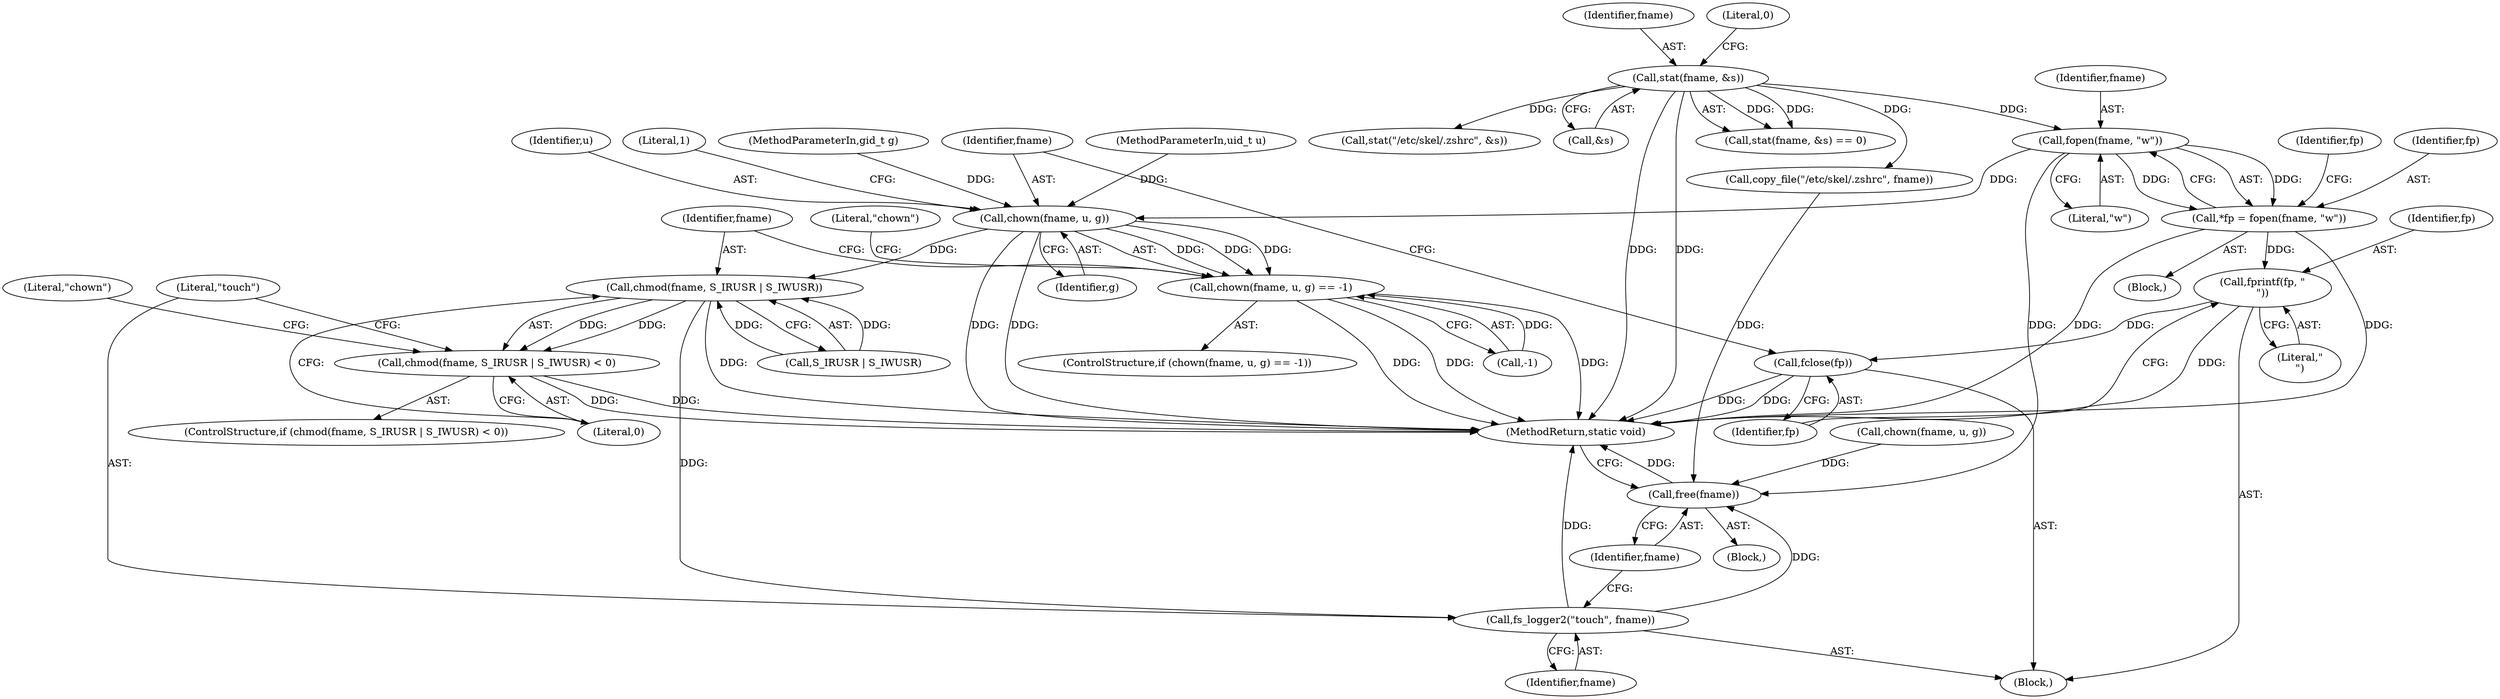 digraph "0_firejail_903fd8a0789ca3cc3c21d84cd0282481515592ef_1@API" {
"1000174" [label="(Call,fopen(fname, \"w\"))"];
"1000127" [label="(Call,stat(fname, &s))"];
"1000172" [label="(Call,*fp = fopen(fname, \"w\"))"];
"1000180" [label="(Call,fprintf(fp, \"\n\"))"];
"1000183" [label="(Call,fclose(fp))"];
"1000187" [label="(Call,chown(fname, u, g))"];
"1000186" [label="(Call,chown(fname, u, g) == -1)"];
"1000197" [label="(Call,chmod(fname, S_IRUSR | S_IWUSR))"];
"1000196" [label="(Call,chmod(fname, S_IRUSR | S_IWUSR) < 0)"];
"1000205" [label="(Call,fs_logger2(\"touch\", fname))"];
"1000208" [label="(Call,free(fname))"];
"1000185" [label="(ControlStructure,if (chown(fname, u, g) == -1))"];
"1000135" [label="(Call,stat(\"/etc/skel/.zshrc\", &s))"];
"1000198" [label="(Identifier,fname)"];
"1000129" [label="(Call,&s)"];
"1000128" [label="(Identifier,fname)"];
"1000197" [label="(Call,chmod(fname, S_IRUSR | S_IWUSR))"];
"1000191" [label="(Call,-1)"];
"1000371" [label="(MethodReturn,static void)"];
"1000187" [label="(Call,chown(fname, u, g))"];
"1000175" [label="(Identifier,fname)"];
"1000127" [label="(Call,stat(fname, &s))"];
"1000176" [label="(Literal,\"w\")"];
"1000194" [label="(Literal,\"chown\")"];
"1000199" [label="(Call,S_IRUSR | S_IWUSR)"];
"1000204" [label="(Literal,\"chown\")"];
"1000179" [label="(Block,)"];
"1000189" [label="(Identifier,u)"];
"1000209" [label="(Identifier,fname)"];
"1000192" [label="(Literal,1)"];
"1000107" [label="(MethodParameterIn,gid_t g)"];
"1000170" [label="(Block,)"];
"1000188" [label="(Identifier,fname)"];
"1000181" [label="(Identifier,fp)"];
"1000205" [label="(Call,fs_logger2(\"touch\", fname))"];
"1000196" [label="(Call,chmod(fname, S_IRUSR | S_IWUSR) < 0)"];
"1000206" [label="(Literal,\"touch\")"];
"1000131" [label="(Literal,0)"];
"1000159" [label="(Call,chown(fname, u, g))"];
"1000174" [label="(Call,fopen(fname, \"w\"))"];
"1000184" [label="(Identifier,fp)"];
"1000178" [label="(Identifier,fp)"];
"1000172" [label="(Call,*fp = fopen(fname, \"w\"))"];
"1000182" [label="(Literal,\"\n\")"];
"1000190" [label="(Identifier,g)"];
"1000195" [label="(ControlStructure,if (chmod(fname, S_IRUSR | S_IWUSR) < 0))"];
"1000173" [label="(Identifier,fp)"];
"1000186" [label="(Call,chown(fname, u, g) == -1)"];
"1000208" [label="(Call,free(fname))"];
"1000112" [label="(Block,)"];
"1000126" [label="(Call,stat(fname, &s) == 0)"];
"1000180" [label="(Call,fprintf(fp, \"\n\"))"];
"1000183" [label="(Call,fclose(fp))"];
"1000152" [label="(Call,copy_file(\"/etc/skel/.zshrc\", fname))"];
"1000207" [label="(Identifier,fname)"];
"1000106" [label="(MethodParameterIn,uid_t u)"];
"1000202" [label="(Literal,0)"];
"1000174" -> "1000172"  [label="AST: "];
"1000174" -> "1000176"  [label="CFG: "];
"1000175" -> "1000174"  [label="AST: "];
"1000176" -> "1000174"  [label="AST: "];
"1000172" -> "1000174"  [label="CFG: "];
"1000174" -> "1000172"  [label="DDG: "];
"1000174" -> "1000172"  [label="DDG: "];
"1000127" -> "1000174"  [label="DDG: "];
"1000174" -> "1000187"  [label="DDG: "];
"1000174" -> "1000208"  [label="DDG: "];
"1000127" -> "1000126"  [label="AST: "];
"1000127" -> "1000129"  [label="CFG: "];
"1000128" -> "1000127"  [label="AST: "];
"1000129" -> "1000127"  [label="AST: "];
"1000131" -> "1000127"  [label="CFG: "];
"1000127" -> "1000371"  [label="DDG: "];
"1000127" -> "1000371"  [label="DDG: "];
"1000127" -> "1000126"  [label="DDG: "];
"1000127" -> "1000126"  [label="DDG: "];
"1000127" -> "1000135"  [label="DDG: "];
"1000127" -> "1000152"  [label="DDG: "];
"1000172" -> "1000170"  [label="AST: "];
"1000173" -> "1000172"  [label="AST: "];
"1000178" -> "1000172"  [label="CFG: "];
"1000172" -> "1000371"  [label="DDG: "];
"1000172" -> "1000371"  [label="DDG: "];
"1000172" -> "1000180"  [label="DDG: "];
"1000180" -> "1000179"  [label="AST: "];
"1000180" -> "1000182"  [label="CFG: "];
"1000181" -> "1000180"  [label="AST: "];
"1000182" -> "1000180"  [label="AST: "];
"1000184" -> "1000180"  [label="CFG: "];
"1000180" -> "1000371"  [label="DDG: "];
"1000180" -> "1000183"  [label="DDG: "];
"1000183" -> "1000179"  [label="AST: "];
"1000183" -> "1000184"  [label="CFG: "];
"1000184" -> "1000183"  [label="AST: "];
"1000188" -> "1000183"  [label="CFG: "];
"1000183" -> "1000371"  [label="DDG: "];
"1000183" -> "1000371"  [label="DDG: "];
"1000187" -> "1000186"  [label="AST: "];
"1000187" -> "1000190"  [label="CFG: "];
"1000188" -> "1000187"  [label="AST: "];
"1000189" -> "1000187"  [label="AST: "];
"1000190" -> "1000187"  [label="AST: "];
"1000192" -> "1000187"  [label="CFG: "];
"1000187" -> "1000371"  [label="DDG: "];
"1000187" -> "1000371"  [label="DDG: "];
"1000187" -> "1000186"  [label="DDG: "];
"1000187" -> "1000186"  [label="DDG: "];
"1000187" -> "1000186"  [label="DDG: "];
"1000106" -> "1000187"  [label="DDG: "];
"1000107" -> "1000187"  [label="DDG: "];
"1000187" -> "1000197"  [label="DDG: "];
"1000186" -> "1000185"  [label="AST: "];
"1000186" -> "1000191"  [label="CFG: "];
"1000191" -> "1000186"  [label="AST: "];
"1000194" -> "1000186"  [label="CFG: "];
"1000198" -> "1000186"  [label="CFG: "];
"1000186" -> "1000371"  [label="DDG: "];
"1000186" -> "1000371"  [label="DDG: "];
"1000186" -> "1000371"  [label="DDG: "];
"1000191" -> "1000186"  [label="DDG: "];
"1000197" -> "1000196"  [label="AST: "];
"1000197" -> "1000199"  [label="CFG: "];
"1000198" -> "1000197"  [label="AST: "];
"1000199" -> "1000197"  [label="AST: "];
"1000202" -> "1000197"  [label="CFG: "];
"1000197" -> "1000371"  [label="DDG: "];
"1000197" -> "1000196"  [label="DDG: "];
"1000197" -> "1000196"  [label="DDG: "];
"1000199" -> "1000197"  [label="DDG: "];
"1000199" -> "1000197"  [label="DDG: "];
"1000197" -> "1000205"  [label="DDG: "];
"1000196" -> "1000195"  [label="AST: "];
"1000196" -> "1000202"  [label="CFG: "];
"1000202" -> "1000196"  [label="AST: "];
"1000204" -> "1000196"  [label="CFG: "];
"1000206" -> "1000196"  [label="CFG: "];
"1000196" -> "1000371"  [label="DDG: "];
"1000196" -> "1000371"  [label="DDG: "];
"1000205" -> "1000179"  [label="AST: "];
"1000205" -> "1000207"  [label="CFG: "];
"1000206" -> "1000205"  [label="AST: "];
"1000207" -> "1000205"  [label="AST: "];
"1000209" -> "1000205"  [label="CFG: "];
"1000205" -> "1000371"  [label="DDG: "];
"1000205" -> "1000208"  [label="DDG: "];
"1000208" -> "1000112"  [label="AST: "];
"1000208" -> "1000209"  [label="CFG: "];
"1000209" -> "1000208"  [label="AST: "];
"1000371" -> "1000208"  [label="CFG: "];
"1000208" -> "1000371"  [label="DDG: "];
"1000159" -> "1000208"  [label="DDG: "];
"1000152" -> "1000208"  [label="DDG: "];
}
